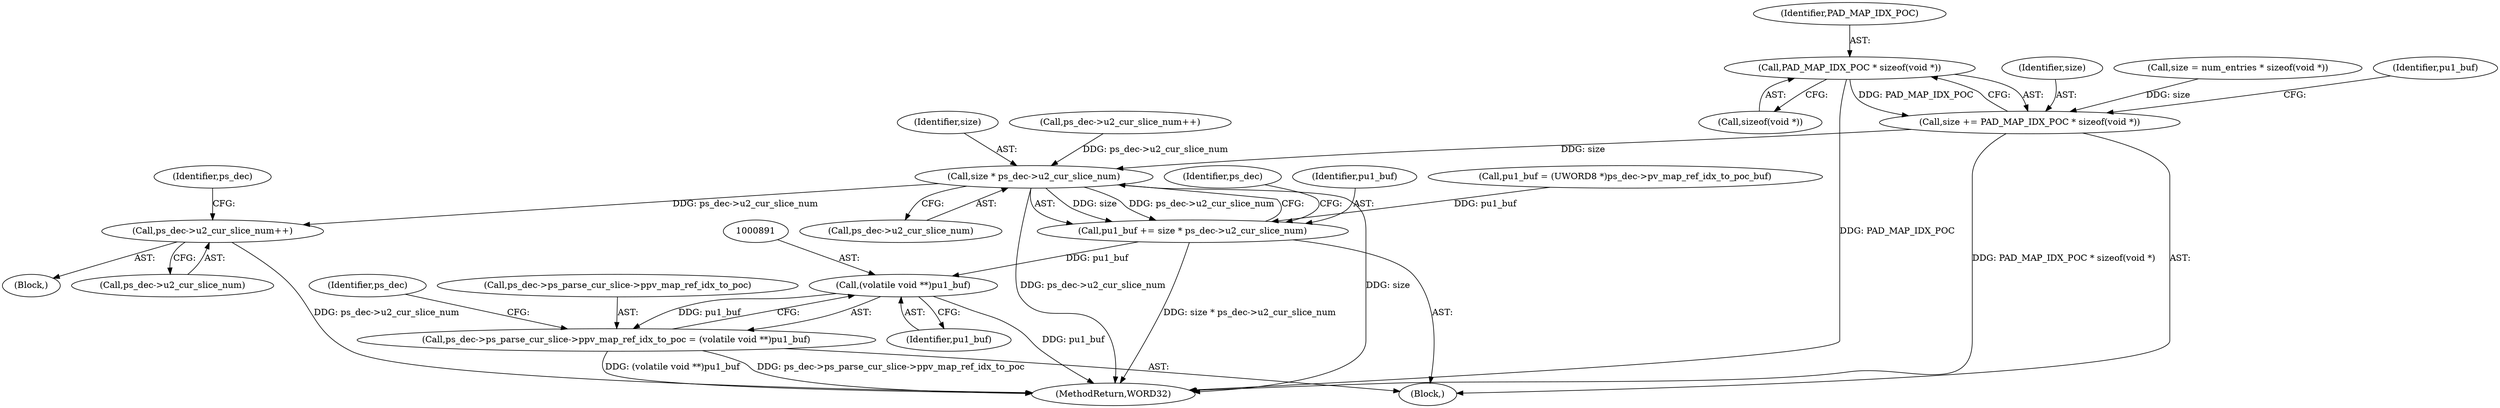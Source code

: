 digraph "0_Android_9a00f562a612d56e7b2b989d168647db900ba6cf@API" {
"1000866" [label="(Call,PAD_MAP_IDX_POC * sizeof(void *))"];
"1000864" [label="(Call,size += PAD_MAP_IDX_POC * sizeof(void *))"];
"1000879" [label="(Call,size * ps_dec->u2_cur_slice_num)"];
"1000877" [label="(Call,pu1_buf += size * ps_dec->u2_cur_slice_num)"];
"1000890" [label="(Call,(volatile void **)pu1_buf)"];
"1000884" [label="(Call,ps_dec->ps_parse_cur_slice->ppv_map_ref_idx_to_poc = (volatile void **)pu1_buf)"];
"1001412" [label="(Call,ps_dec->u2_cur_slice_num++)"];
"1000865" [label="(Identifier,size)"];
"1000817" [label="(Call,ps_dec->u2_cur_slice_num++)"];
"1000866" [label="(Call,PAD_MAP_IDX_POC * sizeof(void *))"];
"1000870" [label="(Call,pu1_buf = (UWORD8 *)ps_dec->pv_map_ref_idx_to_poc_buf)"];
"1000867" [label="(Identifier,PAD_MAP_IDX_POC)"];
"1000878" [label="(Identifier,pu1_buf)"];
"1000884" [label="(Call,ps_dec->ps_parse_cur_slice->ppv_map_ref_idx_to_poc = (volatile void **)pu1_buf)"];
"1001407" [label="(Block,)"];
"1000858" [label="(Call,size = num_entries * sizeof(void *))"];
"1000879" [label="(Call,size * ps_dec->u2_cur_slice_num)"];
"1000892" [label="(Identifier,pu1_buf)"];
"1000838" [label="(Block,)"];
"1000868" [label="(Call,sizeof(void *))"];
"1000877" [label="(Call,pu1_buf += size * ps_dec->u2_cur_slice_num)"];
"1000885" [label="(Call,ps_dec->ps_parse_cur_slice->ppv_map_ref_idx_to_poc)"];
"1000864" [label="(Call,size += PAD_MAP_IDX_POC * sizeof(void *))"];
"1001418" [label="(Identifier,ps_dec)"];
"1000890" [label="(Call,(volatile void **)pu1_buf)"];
"1000881" [label="(Call,ps_dec->u2_cur_slice_num)"];
"1000880" [label="(Identifier,size)"];
"1000887" [label="(Identifier,ps_dec)"];
"1000871" [label="(Identifier,pu1_buf)"];
"1000896" [label="(Identifier,ps_dec)"];
"1001450" [label="(MethodReturn,WORD32)"];
"1001413" [label="(Call,ps_dec->u2_cur_slice_num)"];
"1001412" [label="(Call,ps_dec->u2_cur_slice_num++)"];
"1000866" -> "1000864"  [label="AST: "];
"1000866" -> "1000868"  [label="CFG: "];
"1000867" -> "1000866"  [label="AST: "];
"1000868" -> "1000866"  [label="AST: "];
"1000864" -> "1000866"  [label="CFG: "];
"1000866" -> "1001450"  [label="DDG: PAD_MAP_IDX_POC"];
"1000866" -> "1000864"  [label="DDG: PAD_MAP_IDX_POC"];
"1000864" -> "1000838"  [label="AST: "];
"1000865" -> "1000864"  [label="AST: "];
"1000871" -> "1000864"  [label="CFG: "];
"1000864" -> "1001450"  [label="DDG: PAD_MAP_IDX_POC * sizeof(void *)"];
"1000858" -> "1000864"  [label="DDG: size"];
"1000864" -> "1000879"  [label="DDG: size"];
"1000879" -> "1000877"  [label="AST: "];
"1000879" -> "1000881"  [label="CFG: "];
"1000880" -> "1000879"  [label="AST: "];
"1000881" -> "1000879"  [label="AST: "];
"1000877" -> "1000879"  [label="CFG: "];
"1000879" -> "1001450"  [label="DDG: ps_dec->u2_cur_slice_num"];
"1000879" -> "1001450"  [label="DDG: size"];
"1000879" -> "1000877"  [label="DDG: size"];
"1000879" -> "1000877"  [label="DDG: ps_dec->u2_cur_slice_num"];
"1000817" -> "1000879"  [label="DDG: ps_dec->u2_cur_slice_num"];
"1000879" -> "1001412"  [label="DDG: ps_dec->u2_cur_slice_num"];
"1000877" -> "1000838"  [label="AST: "];
"1000878" -> "1000877"  [label="AST: "];
"1000887" -> "1000877"  [label="CFG: "];
"1000877" -> "1001450"  [label="DDG: size * ps_dec->u2_cur_slice_num"];
"1000870" -> "1000877"  [label="DDG: pu1_buf"];
"1000877" -> "1000890"  [label="DDG: pu1_buf"];
"1000890" -> "1000884"  [label="AST: "];
"1000890" -> "1000892"  [label="CFG: "];
"1000891" -> "1000890"  [label="AST: "];
"1000892" -> "1000890"  [label="AST: "];
"1000884" -> "1000890"  [label="CFG: "];
"1000890" -> "1001450"  [label="DDG: pu1_buf"];
"1000890" -> "1000884"  [label="DDG: pu1_buf"];
"1000884" -> "1000838"  [label="AST: "];
"1000885" -> "1000884"  [label="AST: "];
"1000896" -> "1000884"  [label="CFG: "];
"1000884" -> "1001450"  [label="DDG: ps_dec->ps_parse_cur_slice->ppv_map_ref_idx_to_poc"];
"1000884" -> "1001450"  [label="DDG: (volatile void **)pu1_buf"];
"1001412" -> "1001407"  [label="AST: "];
"1001412" -> "1001413"  [label="CFG: "];
"1001413" -> "1001412"  [label="AST: "];
"1001418" -> "1001412"  [label="CFG: "];
"1001412" -> "1001450"  [label="DDG: ps_dec->u2_cur_slice_num"];
}

